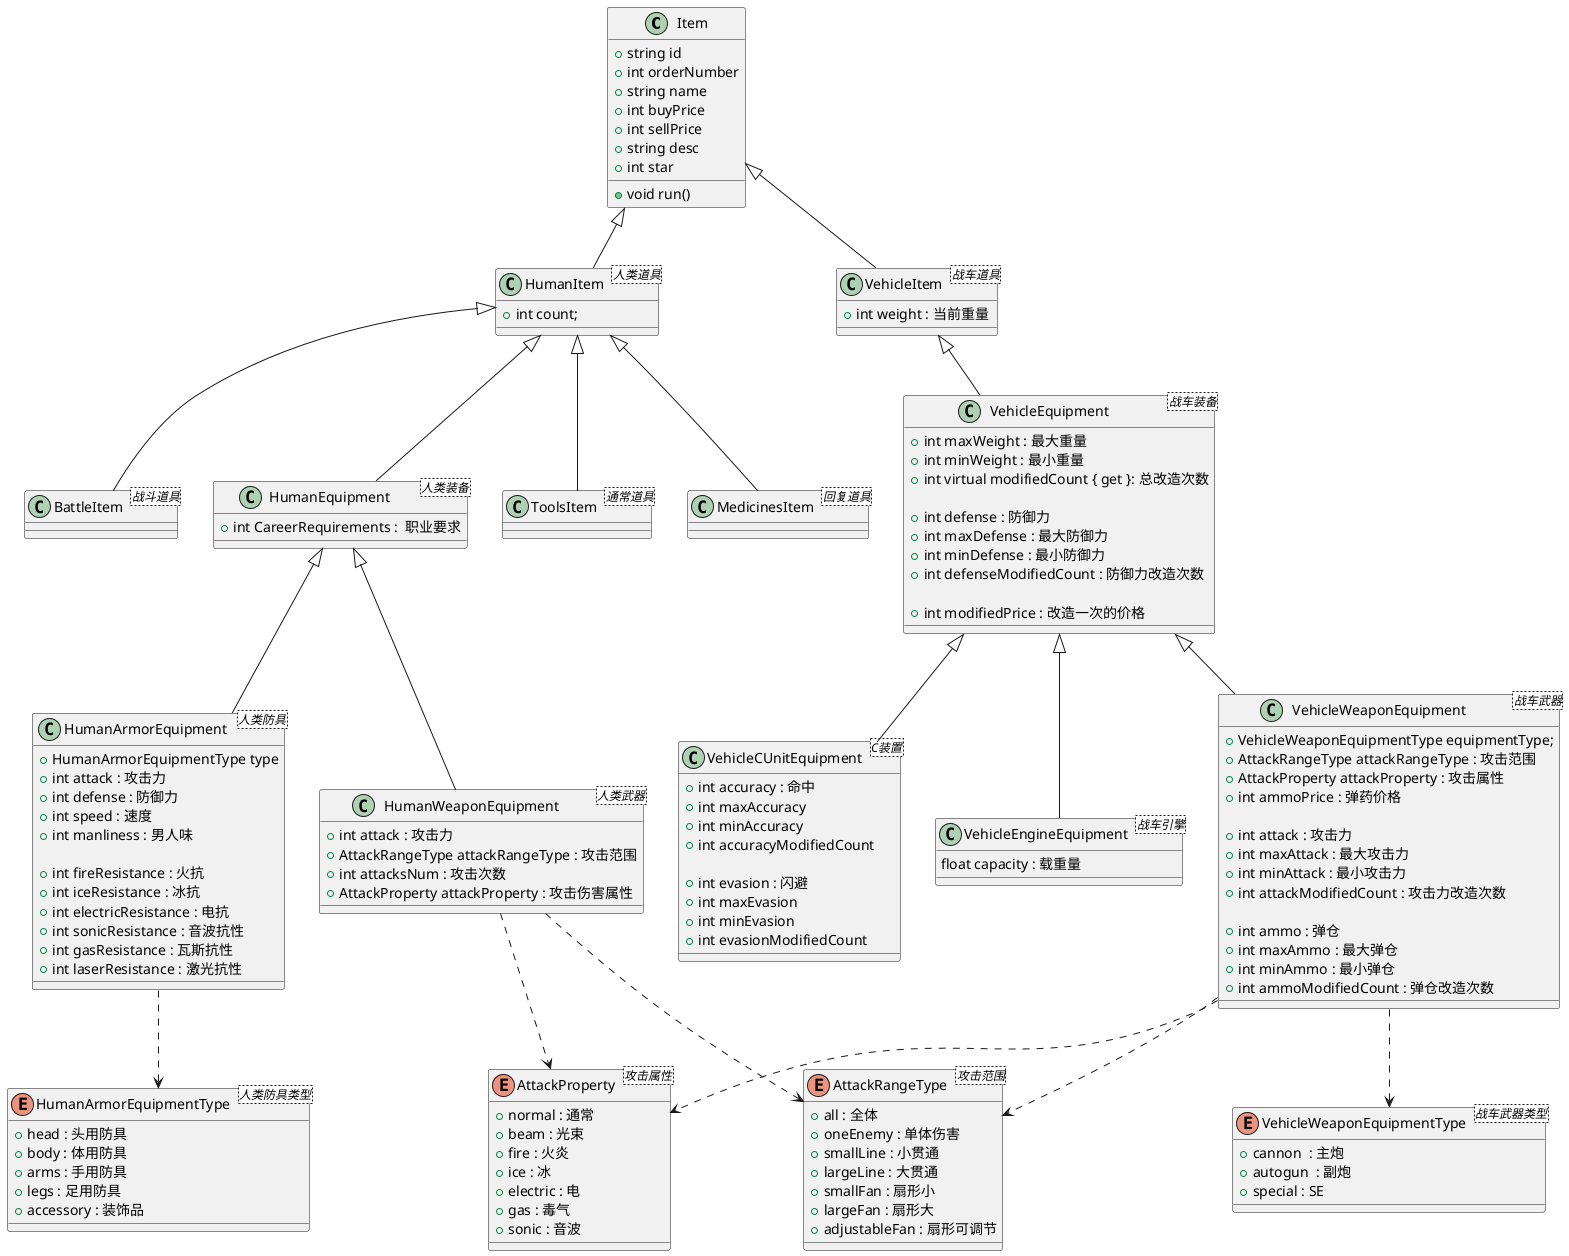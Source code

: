 @startuml Item 
Item <|-- HumanItem
HumanItem <|-- ToolsItem
HumanItem <|-- MedicinesItem
HumanItem <|-- BattleItem
HumanItem <|-- HumanEquipment
HumanEquipment <|-- HumanWeaponEquipment
HumanWeaponEquipment ..>  AttackProperty
HumanWeaponEquipment ..>  AttackRangeType
HumanEquipment <|-- HumanArmorEquipment
HumanArmorEquipment ..> HumanArmorEquipmentType

Item <|-- VehicleItem
VehicleItem <|-- VehicleEquipment
VehicleEquipment <|-- VehicleWeaponEquipment
VehicleWeaponEquipment ..>  AttackProperty
VehicleWeaponEquipment ..>  AttackRangeType
VehicleWeaponEquipment ..> VehicleWeaponEquipmentType
VehicleEquipment <|-- VehicleCUnitEquipment
VehicleEquipment <|-- VehicleEngineEquipment


class Item 
{
   + string id
   + int orderNumber
   + string name
   + int buyPrice
   + int sellPrice
   + string desc
   + int star
   + void run()
}

class HumanItem  <人类道具>
{
    + int count;
}
class ToolsItem <通常道具>
{
    
}
class MedicinesItem <回复道具>
{

}
class BattleItem <战斗道具>
{

}
class HumanEquipment <人类装备>
{
    + int CareerRequirements :  职业要求
}
class HumanWeaponEquipment <人类武器>
{

    + int attack : 攻击力
    + AttackRangeType attackRangeType : 攻击范围
    + int attacksNum : 攻击次数
    + AttackProperty attackProperty : 攻击伤害属性
}

class HumanArmorEquipment <人类防具>
{
    + HumanArmorEquipmentType type
    + int attack : 攻击力
    + int defense : 防御力
    + int speed : 速度
    + int manliness : 男人味

    + int fireResistance : 火抗
    + int iceResistance : 冰抗
    + int electricResistance : 电抗
    + int sonicResistance : 音波抗性
    + int gasResistance : 瓦斯抗性
    + int laserResistance : 激光抗性
}

class VehicleItem <战车道具>
{
    + int weight : 当前重量
}

class VehicleEquipment <战车装备>
{
    + int maxWeight : 最大重量
    + int minWeight : 最小重量
    + int virtual modifiedCount { get }: 总改造次数 

    + int defense : 防御力
    + int maxDefense : 最大防御力
    + int minDefense : 最小防御力
    + int defenseModifiedCount : 防御力改造次数

    + int modifiedPrice : 改造一次的价格
}

class VehicleWeaponEquipment <战车武器>
{
    + VehicleWeaponEquipmentType equipmentType;
    + AttackRangeType attackRangeType : 攻击范围
    + AttackProperty attackProperty : 攻击属性
    + int ammoPrice : 弹药价格

    + int attack : 攻击力
    + int maxAttack : 最大攻击力
    + int minAttack : 最小攻击力
    + int attackModifiedCount : 攻击力改造次数

    + int ammo : 弹仓
    + int maxAmmo : 最大弹仓
    + int minAmmo : 最小弹仓
    + int ammoModifiedCount : 弹仓改造次数
}

class VehicleCUnitEquipment <C装置>
{
    
    + int accuracy : 命中
    + int maxAccuracy
    + int minAccuracy
    + int accuracyModifiedCount

    + int evasion : 闪避
    + int maxEvasion
    + int minEvasion
    + int evasionModifiedCount
}

class VehicleEngineEquipment <战车引擎>
{
    float capacity : 载重量
}

enum HumanArmorEquipmentType <人类防具类型>
{
    + head : 头用防具
    + body : 体用防具
    + arms : 手用防具
    + legs : 足用防具
    + accessory : 装饰品
}
enum VehicleWeaponEquipmentType <战车武器类型>
{
    + cannon  : 主炮
    + autogun  : 副炮
    + special : SE
}
enum AttackProperty <攻击属性>
{
    + normal : 通常
    + beam : 光束
    + fire : 火炎
    + ice : 冰
    + electric : 电
    + gas : 毒气
    + sonic : 音波
}
enum AttackRangeType <攻击范围>
{
    + all : 全体  
    + oneEnemy : 单体伤害  
    + smallLine : 小贯通  
    + largeLine : 大贯通  
    + smallFan : 扇形小  
    + largeFan : 扇形大  
    + adjustableFan : 扇形可调节  
}

@enduml